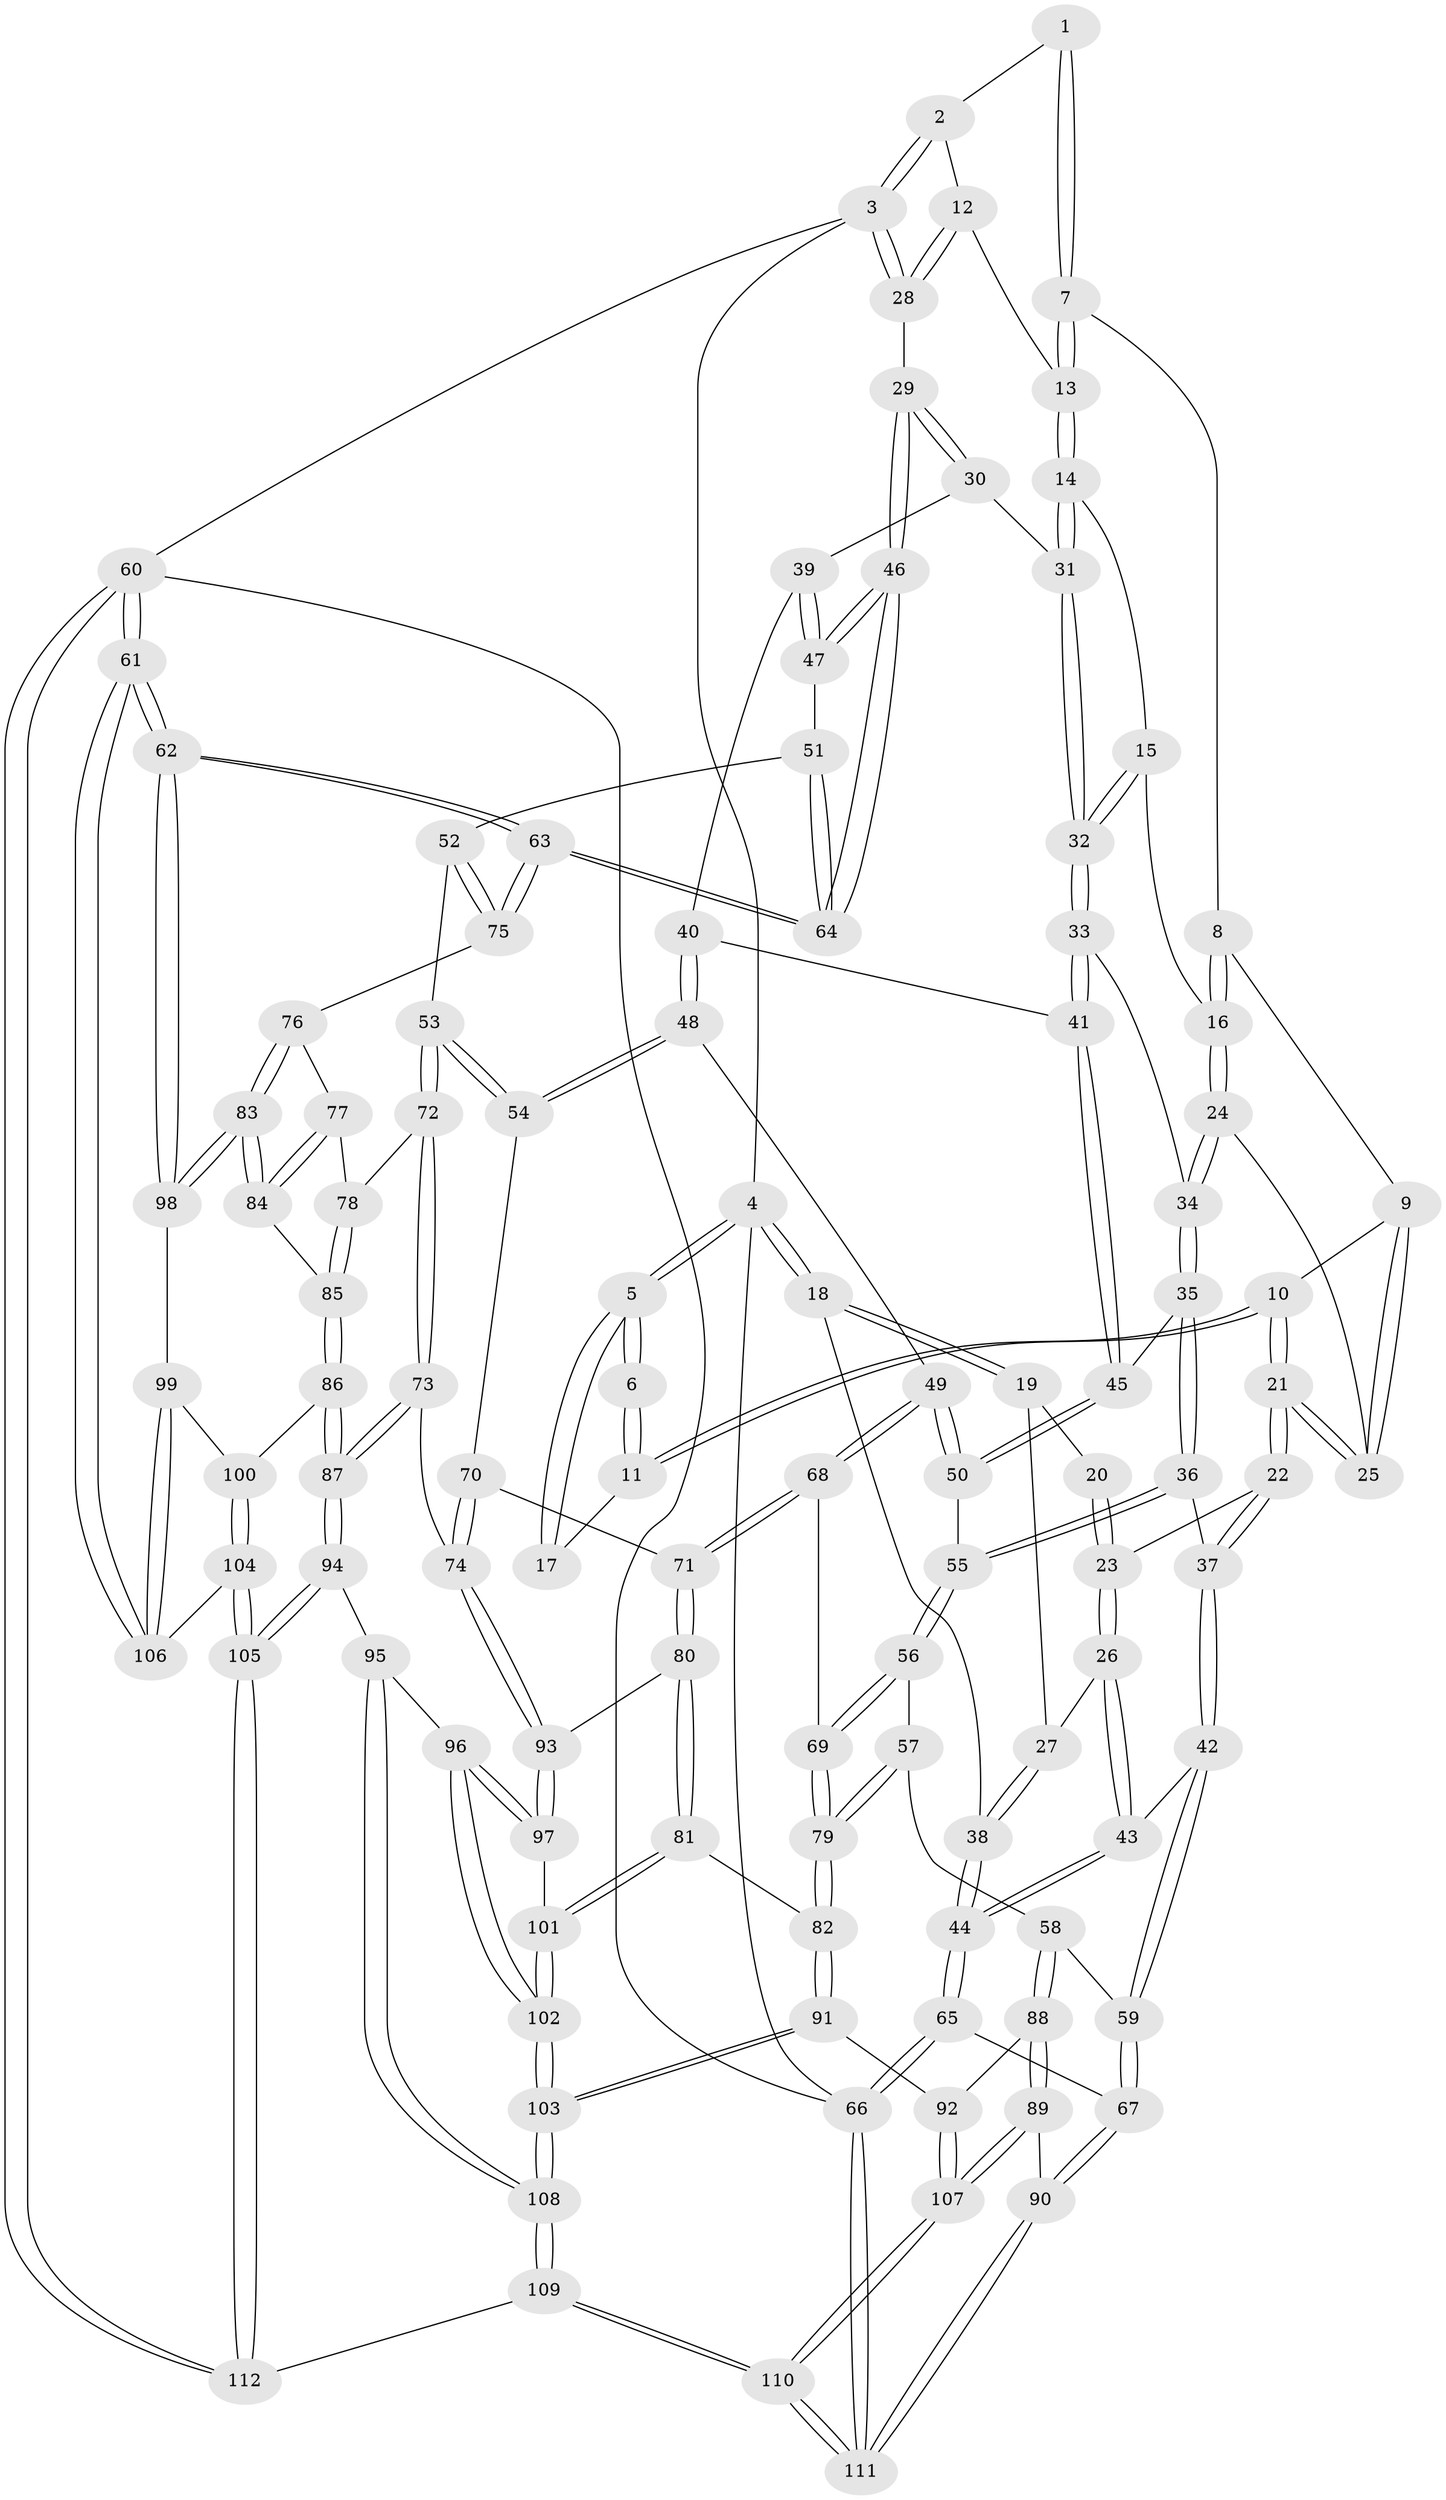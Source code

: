 // coarse degree distribution, {3: 0.14102564102564102, 4: 0.3974358974358974, 6: 0.07692307692307693, 5: 0.3717948717948718, 8: 0.01282051282051282}
// Generated by graph-tools (version 1.1) at 2025/52/02/27/25 19:52:38]
// undirected, 112 vertices, 277 edges
graph export_dot {
graph [start="1"]
  node [color=gray90,style=filled];
  1 [pos="+0.5904059249666299+0"];
  2 [pos="+0.9320969723376414+0"];
  3 [pos="+1+0"];
  4 [pos="+0+0"];
  5 [pos="+0+0"];
  6 [pos="+0.4307106719101618+0"];
  7 [pos="+0.5916616728421882+0"];
  8 [pos="+0.5449769610231139+0.05105134889426905"];
  9 [pos="+0.44702953255598393+0.12043929776901177"];
  10 [pos="+0.3616957567730544+0.14192429831348513"];
  11 [pos="+0.32246168318731827+0.09808604359695154"];
  12 [pos="+0.7818459305005742+0.12674047333679908"];
  13 [pos="+0.7791051649495101+0.12872168574497805"];
  14 [pos="+0.7784133889245508+0.13278825549099185"];
  15 [pos="+0.6569097985602534+0.19548520979060824"];
  16 [pos="+0.6027293114633662+0.17806661270864937"];
  17 [pos="+0.23500891898101062+0.0861898122007829"];
  18 [pos="+0+0"];
  19 [pos="+0.1745006373564959+0.17008666002283881"];
  20 [pos="+0.21583287816724392+0.1222917156308199"];
  21 [pos="+0.34699116881088715+0.24929377800475977"];
  22 [pos="+0.330106579236238+0.2826525263462941"];
  23 [pos="+0.2938653900825683+0.28351736736434674"];
  24 [pos="+0.5348256361723979+0.25738913333227215"];
  25 [pos="+0.49539562404720483+0.23687051101767467"];
  26 [pos="+0.20126834754117462+0.29940567242017607"];
  27 [pos="+0.15335430815532286+0.2732229060688159"];
  28 [pos="+1+0"];
  29 [pos="+1+0.10594760332796674"];
  30 [pos="+0.9125777267273264+0.2645768975335108"];
  31 [pos="+0.8204922473550502+0.2020882892160187"];
  32 [pos="+0.6997316694758668+0.33286006935942564"];
  33 [pos="+0.6985151268659295+0.3490878447917406"];
  34 [pos="+0.535427593935811+0.3149572908771703"];
  35 [pos="+0.466376043020291+0.40383654127959845"];
  36 [pos="+0.4381971853672659+0.41097197594134044"];
  37 [pos="+0.39641457399992625+0.39343167594877043"];
  38 [pos="+0+0.2956789377313212"];
  39 [pos="+0.8554027591045867+0.3857460617800787"];
  40 [pos="+0.7279130468410254+0.39440773454745237"];
  41 [pos="+0.7135332966310738+0.38071378267754075"];
  42 [pos="+0.2200503325699968+0.5162037034091739"];
  43 [pos="+0.19106836912463024+0.4996746580781276"];
  44 [pos="+0+0.5082751670398726"];
  45 [pos="+0.5478668256999841+0.44844931643963076"];
  46 [pos="+1+0.42747520740143397"];
  47 [pos="+0.9010245882728495+0.44939166572057104"];
  48 [pos="+0.7055790431992348+0.5442229424973597"];
  49 [pos="+0.6196758230567112+0.5735726394027058"];
  50 [pos="+0.6059285363081435+0.5584158247320723"];
  51 [pos="+0.8831387614026969+0.5664112078935216"];
  52 [pos="+0.8651929720567514+0.5981950484829719"];
  53 [pos="+0.8559991257306103+0.6045893196270841"];
  54 [pos="+0.7684816498619184+0.5876324692000702"];
  55 [pos="+0.4352633745228572+0.5330209121517103"];
  56 [pos="+0.407421094757163+0.617436503746837"];
  57 [pos="+0.40272089779180703+0.621052138547019"];
  58 [pos="+0.33945427138010026+0.6401581914472594"];
  59 [pos="+0.25131630629830903+0.5829267459077387"];
  60 [pos="+1+1"];
  61 [pos="+1+1"];
  62 [pos="+1+0.7529747035518057"];
  63 [pos="+1+0.724536887001773"];
  64 [pos="+1+0.5247458184011322"];
  65 [pos="+0+0.6641876301858555"];
  66 [pos="+0+1"];
  67 [pos="+0.10639145731135712+0.7525258956762023"];
  68 [pos="+0.5863019190310838+0.6418069755275441"];
  69 [pos="+0.5797206847588998+0.6434452969838376"];
  70 [pos="+0.7489803883309518+0.630558518161816"];
  71 [pos="+0.631489862347345+0.7147420234399114"];
  72 [pos="+0.8561174321655246+0.6605766766699841"];
  73 [pos="+0.77350801362086+0.7497100466650674"];
  74 [pos="+0.7235569400131485+0.7370482440192068"];
  75 [pos="+1+0.6897157777701816"];
  76 [pos="+0.951454590311735+0.7215553795393924"];
  77 [pos="+0.9083247676517541+0.7069344087437399"];
  78 [pos="+0.8675858017577393+0.6820110124217086"];
  79 [pos="+0.48488404850208877+0.7669064313623055"];
  80 [pos="+0.6477092592401801+0.7522629734919379"];
  81 [pos="+0.5237709349883444+0.7962922073441626"];
  82 [pos="+0.4845235644521971+0.7729147810324268"];
  83 [pos="+0.9335889939571459+0.7848557422421627"];
  84 [pos="+0.930849149872474+0.7821496404841602"];
  85 [pos="+0.8713071839044635+0.7450473815311034"];
  86 [pos="+0.8376882518634634+0.8150633207715139"];
  87 [pos="+0.8081609907227235+0.8188383323079441"];
  88 [pos="+0.32953576651750777+0.7004828824593141"];
  89 [pos="+0.1904969418754031+0.840336804177244"];
  90 [pos="+0.18053027036110023+0.8392858955145283"];
  91 [pos="+0.41507771490214385+0.8161699660652467"];
  92 [pos="+0.40718288367903455+0.8161310958976136"];
  93 [pos="+0.6533693869513626+0.7572127054382938"];
  94 [pos="+0.7420489227748321+0.9081703728402555"];
  95 [pos="+0.7265842369672815+0.9014153147009508"];
  96 [pos="+0.6676415628286367+0.8485984989272234"];
  97 [pos="+0.6641433304965344+0.8367321442922679"];
  98 [pos="+0.9416893800423713+0.8046433312092222"];
  99 [pos="+0.920342328600684+0.8303767003113103"];
  100 [pos="+0.839797029066166+0.8159784919775029"];
  101 [pos="+0.5343850898681024+0.8299647874214725"];
  102 [pos="+0.5370715690218807+0.922591207711247"];
  103 [pos="+0.5155843276293176+0.9594924275884138"];
  104 [pos="+0.8846191054099205+0.9325844576559493"];
  105 [pos="+0.7671543233235842+0.9536667972701578"];
  106 [pos="+0.9382648183744988+0.9348678117251046"];
  107 [pos="+0.30080710956093165+0.9135274679862057"];
  108 [pos="+0.5045124239133667+1"];
  109 [pos="+0.4358573591656324+1"];
  110 [pos="+0.4289562395756319+1"];
  111 [pos="+0+1"];
  112 [pos="+0.7443717410999002+1"];
  1 -- 2;
  1 -- 7;
  1 -- 7;
  2 -- 3;
  2 -- 3;
  2 -- 12;
  3 -- 4;
  3 -- 28;
  3 -- 28;
  3 -- 60;
  4 -- 5;
  4 -- 5;
  4 -- 18;
  4 -- 18;
  4 -- 66;
  5 -- 6;
  5 -- 6;
  5 -- 17;
  5 -- 17;
  6 -- 11;
  6 -- 11;
  7 -- 8;
  7 -- 13;
  7 -- 13;
  8 -- 9;
  8 -- 16;
  8 -- 16;
  9 -- 10;
  9 -- 25;
  9 -- 25;
  10 -- 11;
  10 -- 11;
  10 -- 21;
  10 -- 21;
  11 -- 17;
  12 -- 13;
  12 -- 28;
  12 -- 28;
  13 -- 14;
  13 -- 14;
  14 -- 15;
  14 -- 31;
  14 -- 31;
  15 -- 16;
  15 -- 32;
  15 -- 32;
  16 -- 24;
  16 -- 24;
  18 -- 19;
  18 -- 19;
  18 -- 38;
  19 -- 20;
  19 -- 27;
  20 -- 23;
  20 -- 23;
  21 -- 22;
  21 -- 22;
  21 -- 25;
  21 -- 25;
  22 -- 23;
  22 -- 37;
  22 -- 37;
  23 -- 26;
  23 -- 26;
  24 -- 25;
  24 -- 34;
  24 -- 34;
  26 -- 27;
  26 -- 43;
  26 -- 43;
  27 -- 38;
  27 -- 38;
  28 -- 29;
  29 -- 30;
  29 -- 30;
  29 -- 46;
  29 -- 46;
  30 -- 31;
  30 -- 39;
  31 -- 32;
  31 -- 32;
  32 -- 33;
  32 -- 33;
  33 -- 34;
  33 -- 41;
  33 -- 41;
  34 -- 35;
  34 -- 35;
  35 -- 36;
  35 -- 36;
  35 -- 45;
  36 -- 37;
  36 -- 55;
  36 -- 55;
  37 -- 42;
  37 -- 42;
  38 -- 44;
  38 -- 44;
  39 -- 40;
  39 -- 47;
  39 -- 47;
  40 -- 41;
  40 -- 48;
  40 -- 48;
  41 -- 45;
  41 -- 45;
  42 -- 43;
  42 -- 59;
  42 -- 59;
  43 -- 44;
  43 -- 44;
  44 -- 65;
  44 -- 65;
  45 -- 50;
  45 -- 50;
  46 -- 47;
  46 -- 47;
  46 -- 64;
  46 -- 64;
  47 -- 51;
  48 -- 49;
  48 -- 54;
  48 -- 54;
  49 -- 50;
  49 -- 50;
  49 -- 68;
  49 -- 68;
  50 -- 55;
  51 -- 52;
  51 -- 64;
  51 -- 64;
  52 -- 53;
  52 -- 75;
  52 -- 75;
  53 -- 54;
  53 -- 54;
  53 -- 72;
  53 -- 72;
  54 -- 70;
  55 -- 56;
  55 -- 56;
  56 -- 57;
  56 -- 69;
  56 -- 69;
  57 -- 58;
  57 -- 79;
  57 -- 79;
  58 -- 59;
  58 -- 88;
  58 -- 88;
  59 -- 67;
  59 -- 67;
  60 -- 61;
  60 -- 61;
  60 -- 112;
  60 -- 112;
  60 -- 66;
  61 -- 62;
  61 -- 62;
  61 -- 106;
  61 -- 106;
  62 -- 63;
  62 -- 63;
  62 -- 98;
  62 -- 98;
  63 -- 64;
  63 -- 64;
  63 -- 75;
  63 -- 75;
  65 -- 66;
  65 -- 66;
  65 -- 67;
  66 -- 111;
  66 -- 111;
  67 -- 90;
  67 -- 90;
  68 -- 69;
  68 -- 71;
  68 -- 71;
  69 -- 79;
  69 -- 79;
  70 -- 71;
  70 -- 74;
  70 -- 74;
  71 -- 80;
  71 -- 80;
  72 -- 73;
  72 -- 73;
  72 -- 78;
  73 -- 74;
  73 -- 87;
  73 -- 87;
  74 -- 93;
  74 -- 93;
  75 -- 76;
  76 -- 77;
  76 -- 83;
  76 -- 83;
  77 -- 78;
  77 -- 84;
  77 -- 84;
  78 -- 85;
  78 -- 85;
  79 -- 82;
  79 -- 82;
  80 -- 81;
  80 -- 81;
  80 -- 93;
  81 -- 82;
  81 -- 101;
  81 -- 101;
  82 -- 91;
  82 -- 91;
  83 -- 84;
  83 -- 84;
  83 -- 98;
  83 -- 98;
  84 -- 85;
  85 -- 86;
  85 -- 86;
  86 -- 87;
  86 -- 87;
  86 -- 100;
  87 -- 94;
  87 -- 94;
  88 -- 89;
  88 -- 89;
  88 -- 92;
  89 -- 90;
  89 -- 107;
  89 -- 107;
  90 -- 111;
  90 -- 111;
  91 -- 92;
  91 -- 103;
  91 -- 103;
  92 -- 107;
  92 -- 107;
  93 -- 97;
  93 -- 97;
  94 -- 95;
  94 -- 105;
  94 -- 105;
  95 -- 96;
  95 -- 108;
  95 -- 108;
  96 -- 97;
  96 -- 97;
  96 -- 102;
  96 -- 102;
  97 -- 101;
  98 -- 99;
  99 -- 100;
  99 -- 106;
  99 -- 106;
  100 -- 104;
  100 -- 104;
  101 -- 102;
  101 -- 102;
  102 -- 103;
  102 -- 103;
  103 -- 108;
  103 -- 108;
  104 -- 105;
  104 -- 105;
  104 -- 106;
  105 -- 112;
  105 -- 112;
  107 -- 110;
  107 -- 110;
  108 -- 109;
  108 -- 109;
  109 -- 110;
  109 -- 110;
  109 -- 112;
  110 -- 111;
  110 -- 111;
}
